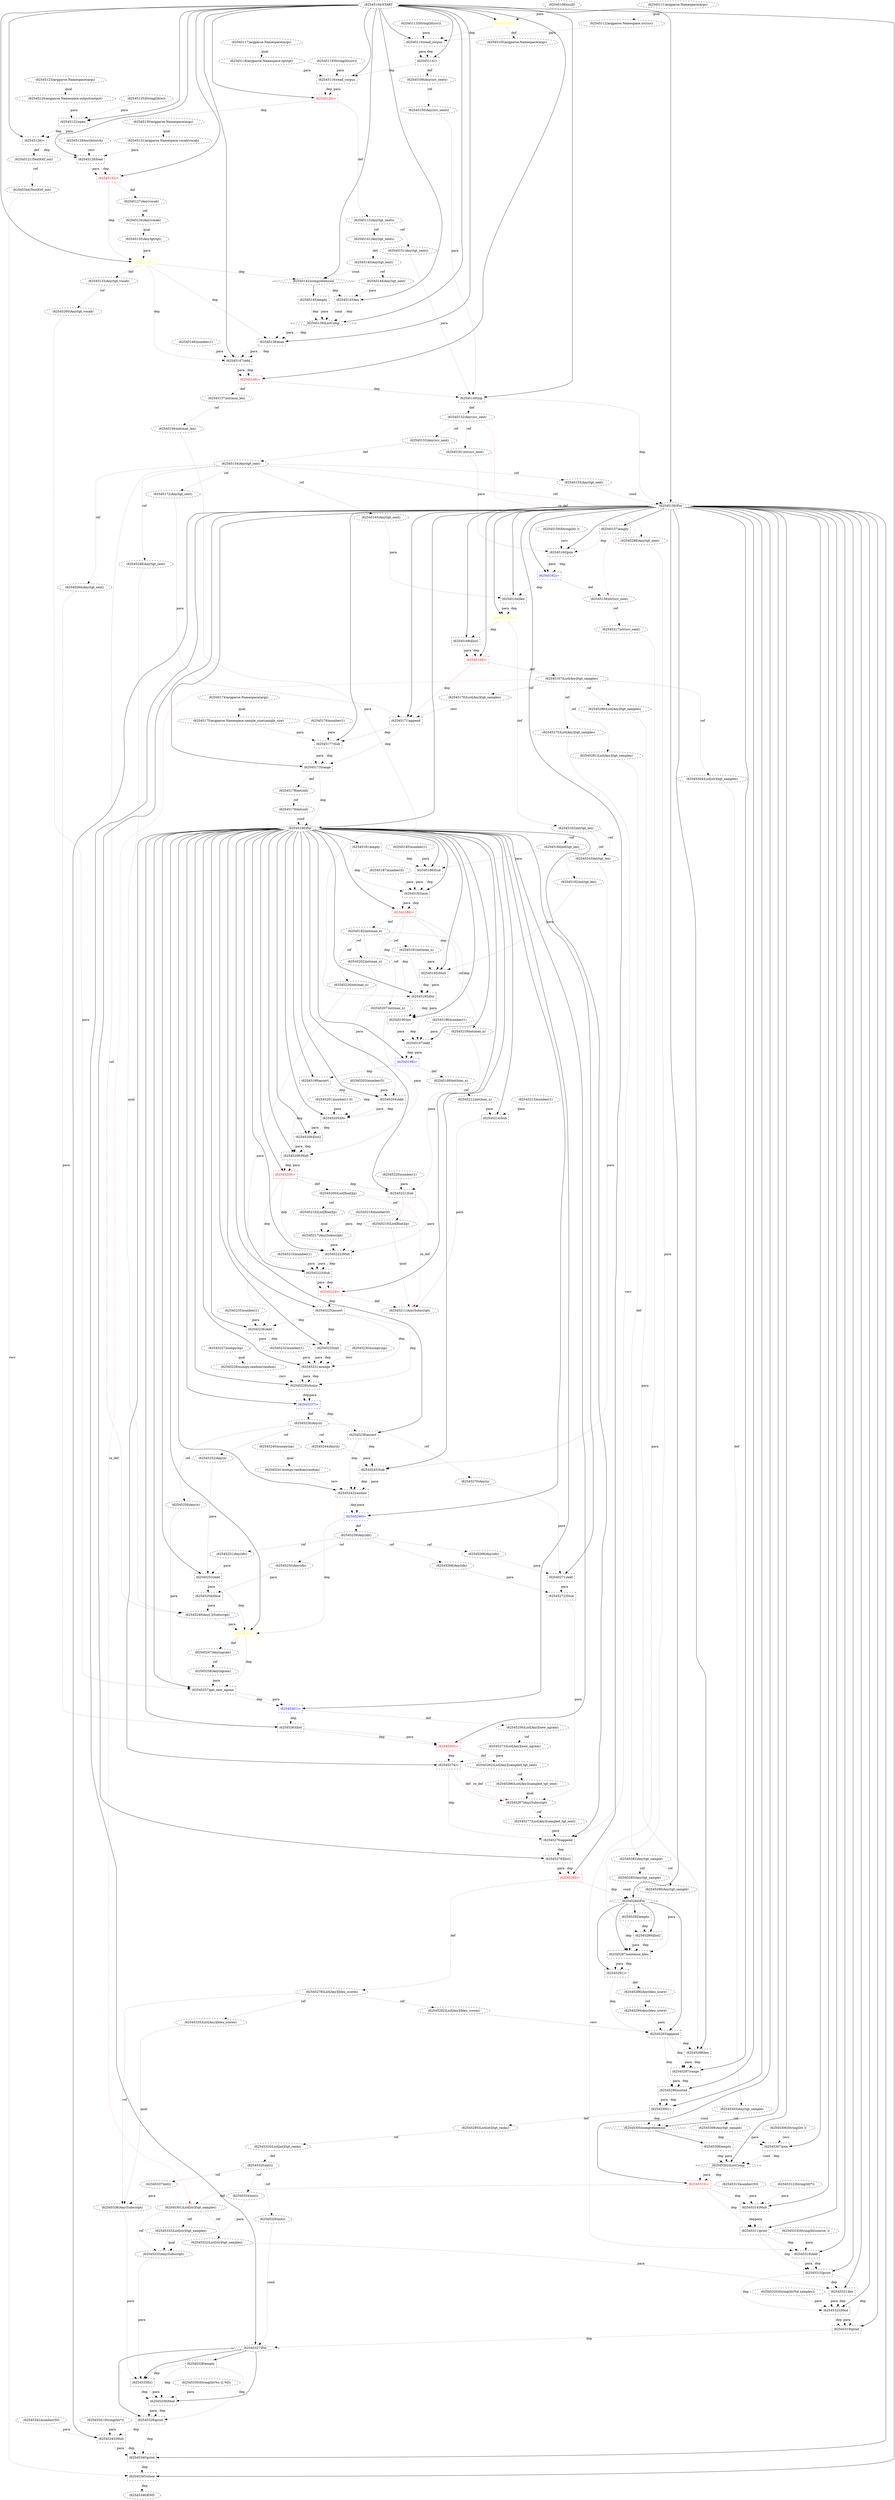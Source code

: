 digraph G {
1 [label="(62545245)Sub" shape=box style=dashed]
2 [label="(62545162)=" shape=box style=dashed color=blue fontcolor=blue]
3 [label="(62545173)range" shape=box style=dashed]
4 [label="(62545172)Any(tgt_sent)" shape=ellipse style=dashed]
5 [label="(62545342)number(50)" shape=ellipse style=dashed]
6 [label="(62545132)=" shape=box style=dashed color=red fontcolor=red]
7 [label="(62545335)List[Any](bleu_scores)" shape=ellipse style=dashed]
8 [label="(62545254)Slice" shape=box style=dashed]
9 [label="(62545322)List[str](tgt_samples)" shape=ellipse style=dashed]
10 [label="(62545124)argparse.Namespace.output(output)" shape=ellipse style=dashed]
11 [label="(62545218)number(0)" shape=ellipse style=dashed]
12 [label="(62545152)Any(src_sent)" shape=ellipse style=dashed]
13 [label="(62545252)Any(n)" shape=ellipse style=dashed]
14 [label="(62545206)[list]" shape=box style=dashed]
15 [label="(62545256)List[Any](new_ngram)" shape=ellipse style=dashed]
16 [label="(62545183)min" shape=box style=dashed]
17 [label="(62545214)Sub" shape=box style=dashed]
18 [label="(62545110)read_corpus" shape=box style=dashed]
19 [label="(62545262)List[Any](sampled_tgt_sent)" shape=ellipse style=dashed]
20 [label="(62545266)List[Any](sampled_tgt_sent)" shape=ellipse style=dashed]
21 [label="(62545163)int(tgt_len)" shape=ellipse style=dashed]
22 [label="(62545290)Any(tgt_sample)" shape=ellipse style=dashed]
23 [label="(62545293)append" shape=box style=dashed]
24 [label="(62545189)int(bias_n)" shape=ellipse style=dashed]
25 [label="(62545168)[list]" shape=box style=dashed]
26 [label="(62545223)Sub" shape=box style=dashed]
27 [label="(62545118)argparse.Namespace.tgt(tgt)" shape=ellipse style=dashed]
28 [label="(62545182)int(max_n)" shape=ellipse style=dashed]
29 [label="(62545280)=" shape=box style=dashed color=red fontcolor=red]
30 [label="(62545235)number(1)" shape=ellipse style=dashed]
31 [label="(62545227)numpy(np)" shape=ellipse style=dashed]
32 [label="(62545193)Mult" shape=box style=dashed]
33 [label="(62545287)sentence_bleu" shape=box style=dashed]
34 [label="(62545292)List[Any](bleu_scores)" shape=ellipse style=dashed]
35 [label="(62545153)Any(src_sent)" shape=ellipse style=dashed]
36 [label="(62545167)List[Any](tgt_samples)" shape=ellipse style=dashed]
37 [label="(62545309)empty" shape=box style=dashed]
38 [label="(62545257)get_new_ngram" shape=box style=dashed]
39 [label="(62545300)=" shape=box style=dashed color=black fontcolor=black]
40 [label="(62545323)Mod" shape=box style=dashed]
41 [label="(62545255)=" shape=box style=dashed color=yellow fontcolor=yellow]
42 [label="(62545272)Slice" shape=box style=dashed]
43 [label="(62545319)print" shape=box style=dashed]
44 [label="(62545261)=" shape=box style=dashed color=blue fontcolor=blue]
45 [label="(62545197)Add" shape=box style=dashed]
46 [label="(62545327)For" shape=diamond style=dashed]
47 [label="(62545338)()" shape=box style=dashed]
48 [label="(62545249)Any[.](Subscript)" shape=ellipse style=dashed]
49 [label="(62545232)number(1)" shape=ellipse style=dashed]
50 [label="(62545188)=" shape=box style=dashed color=red fontcolor=red]
51 [label="(62545165)Any(tgt_sent)" shape=ellipse style=dashed]
52 [label="(62545304)List[str](tgt_samples)" shape=ellipse style=dashed]
53 [label="(62545119)String(lit(src))" shape=ellipse style=dashed]
54 [label="(62545346)END" style=dashed]
55 [label="(62545305)comprehension" shape=diamond style=dashed]
56 [label="(62545294)Any(bleu_score)" shape=ellipse style=dashed]
57 [label="(62545109)Any(src_sents)" shape=ellipse style=dashed]
58 [label="(62545222)Mult" shape=box style=dashed]
59 [label="(62545156)For" shape=diamond style=dashed]
60 [label="(62545312)String(lit(*))" shape=ellipse style=dashed]
61 [label="(62545148)=" shape=box style=dashed color=red fontcolor=red]
62 [label="(62545247)Any(ngram)" shape=ellipse style=dashed]
63 [label="(62545140)Any(tgt_sent)" shape=ellipse style=dashed]
64 [label="(62545321)len" shape=box style=dashed]
65 [label="(62545274)=" shape=box style=dashed color=black fontcolor=black]
66 [label="(62545243)int(tgt_len)" shape=ellipse style=dashed]
67 [label="(62545208)Mult" shape=box style=dashed]
68 [label="(62545317)str(src_sent)" shape=ellipse style=dashed]
69 [label="(62545143)len" shape=box style=dashed]
70 [label="(62545190)int" shape=box style=dashed]
71 [label="(62545334)int(i)" shape=ellipse style=dashed]
72 [label="(62545298)len" shape=box style=dashed]
73 [label="(62545129)load" shape=box style=dashed]
74 [label="(62545340)print" shape=box style=dashed]
75 [label="(62545136)=" shape=box style=dashed color=yellow fontcolor=yellow]
76 [label="(62545123)argparse.Namespace(args)" shape=ellipse style=dashed]
77 [label="(62545177)Sub" shape=box style=dashed]
78 [label="(62545251)Any(idx)" shape=ellipse style=dashed]
79 [label="(62545237)=" shape=box style=dashed color=blue fontcolor=blue]
80 [label="(62545175)argparse.Namespace.sample_size(sample_size)" shape=ellipse style=dashed]
81 [label="(62545241)numpy.random(random)" shape=ellipse style=dashed]
82 [label="(62545279)[list]" shape=box style=dashed]
83 [label="(62545134)Any(vocab)" shape=ellipse style=dashed]
84 [label="(62545117)argparse.Namespace(args)" shape=ellipse style=dashed]
85 [label="(62545339)Mod" shape=box style=dashed]
86 [label="(62545341)String(lit(*))" shape=ellipse style=dashed]
87 [label="(62545313)number(50)" shape=ellipse style=dashed]
88 [label="(62545299)List[Any](tgt_samples)" shape=ellipse style=dashed]
89 [label="(62545315)print" shape=box style=dashed]
90 [label="(62545230)numpy(np)" shape=ellipse style=dashed]
91 [label="(62545286)Any(bleu_score)" shape=ellipse style=dashed]
92 [label="(62545220)number(1)" shape=ellipse style=dashed]
93 [label="(62545106)(null)" shape=ellipse style=dashed]
94 [label="(62545233)int" shape=box style=dashed]
95 [label="(62545216)List[float](p)" shape=ellipse style=dashed]
96 [label="(62545236)Add" shape=box style=dashed]
97 [label="(62545330)String(lit(%s ||| %f))" shape=ellipse style=dashed]
98 [label="(62545224)=" shape=box style=dashed color=red fontcolor=red]
99 [label="(62545263)list" shape=box style=dashed]
100 [label="(62545209)=" shape=box style=dashed color=red fontcolor=red]
101 [label="(62545158)str(src_sent)" shape=ellipse style=dashed]
102 [label="(62545325)int(i)" shape=ellipse style=dashed]
103 [label="(62545291)=" shape=box style=dashed color=black fontcolor=black]
104 [label="(62545336)Any(Subscript)" shape=ellipse style=dashed]
105 [label="(62545297)range" shape=box style=dashed]
106 [label="(62545231)arange" shape=box style=dashed]
107 [label="(62545271)Add" shape=box style=dashed]
108 [label="(62545283)Any(tgt_sample)" shape=ellipse style=dashed]
109 [label="(62545107)=" shape=box style=dashed color=yellow fontcolor=yellow]
110 [label="(62545212)int(bias_n)" shape=ellipse style=dashed]
111 [label="(62545275)List[Any](tgt_samples)" shape=ellipse style=dashed]
112 [label="(62545125)String(lit(w))" shape=ellipse style=dashed color=black fontcolor=black]
113 [label="(62545318)Add" shape=box style=dashed]
114 [label="(62545146)number(1)" shape=ellipse style=dashed]
115 [label="(62545198)=" shape=box style=dashed color=blue fontcolor=blue]
116 [label="(62545213)number(1)" shape=ellipse style=dashed]
117 [label="(62545149)zip" shape=box style=dashed]
118 [label="(62545196)number(1)" shape=ellipse style=dashed]
119 [label="(62545122)open" shape=box style=dashed color=black fontcolor=black]
120 [label="(62545273)List[Any](new_ngram)" shape=ellipse style=dashed]
121 [label="(62545169)=" shape=box style=dashed color=red fontcolor=red]
122 [label="(62545154)Any(tgt_sent)" shape=ellipse style=dashed]
123 [label="(62545201)number(1.0)" shape=ellipse style=dashed]
124 [label="(62545187)number(4)" shape=ellipse style=dashed]
125 [label="(62545229)choice" shape=box style=dashed]
126 [label="(62545191)int(max_n)" shape=ellipse style=dashed]
127 [label="(62545174)argparse.Namespace(args)" shape=ellipse style=dashed]
128 [label="(62545281)List[Any](tgt_samples)" shape=ellipse style=dashed]
129 [label="(62545186)Sub" shape=box style=dashed]
130 [label="(62545248)Any(tgt_sent)" shape=ellipse style=dashed]
131 [label="(62545307)join" shape=box style=dashed]
132 [label="(62545250)Any(idx)" shape=ellipse style=dashed]
133 [label="(62545276)append" shape=box style=dashed]
134 [label="(62545296)sorted" shape=box style=dashed]
135 [label="(62545306)String(lit( ))" shape=ellipse style=dashed]
136 [label="(62545320)String(lit(%d samples))" shape=ellipse style=dashed]
137 [label="(62545138)max" shape=box style=dashed]
138 [label="(62545181)empty" shape=box style=dashed]
139 [label="(62545329)print" shape=box style=dashed]
140 [label="(62545150)Any(src_sents)" shape=ellipse style=dashed]
141 [label="(62545192)int(tgt_len)" shape=ellipse style=dashed]
142 [label="(62545160)join" shape=box style=dashed]
143 [label="(62545195)Div" shape=box style=dashed]
144 [label="(62545170)List[Any](tgt_samples)" shape=ellipse style=dashed]
145 [label="(62545202)int(max_n)" shape=ellipse style=dashed]
146 [label="(62545199)assert" shape=box style=dashed]
147 [label="(62545265)=" shape=box style=dashed color=red fontcolor=red]
148 [label="(62545308)Any(tgt_sample)" shape=ellipse style=dashed]
149 [label="(62545268)Any(idx)" shape=ellipse style=dashed]
150 [label="(62545234)int(max_n)" shape=ellipse style=dashed]
151 [label="(62545127)Any(vocab)" shape=ellipse style=dashed]
152 [label="(62545259)Any(n)" shape=ellipse style=dashed]
153 [label="(62545284)For" shape=diamond style=dashed]
154 [label="(62545264)Any(tgt_sent)" shape=ellipse style=dashed]
155 [label="(62545111)argparse.Namespace(args)" shape=ellipse style=dashed]
156 [label="(62545258)Any(ngram)" shape=ellipse style=dashed]
157 [label="(62545178)int(sid)" shape=ellipse style=dashed]
158 [label="(62545171)append" shape=box style=dashed]
159 [label="(62545277)List[Any](sampled_tgt_sent)" shape=ellipse style=dashed]
160 [label="(62545316)String(lit(source: ))" shape=ellipse style=dashed]
161 [label="(62545144)Any(tgt_sent)" shape=ellipse style=dashed]
162 [label="(62545114)=" shape=box style=dashed color=black fontcolor=black]
163 [label="(62545159)String(lit( ))" shape=ellipse style=dashed]
164 [label="(62545166)=" shape=box style=dashed color=yellow fontcolor=yellow]
165 [label="(62545270)Any(n)" shape=ellipse style=dashed]
166 [label="(62545130)argparse.Namespace(args)" shape=ellipse style=dashed]
167 [label="(62545343)Mult" shape=box style=dashed]
168 [label="(62545288)Any(tgt_sent)" shape=ellipse style=dashed]
169 [label="(62545303)Any(tgt_sample)" shape=ellipse style=dashed]
170 [label="(62545285)empty" shape=box style=dashed]
171 [label="(62545157)empty" shape=box style=dashed]
172 [label="(62545221)Sub" shape=box style=dashed]
173 [label="(62545328)empty" shape=box style=dashed]
174 [label="(62545282)Any(tgt_sample)" shape=ellipse style=dashed]
175 [label="(62545116)read_corpus" shape=box style=dashed]
176 [label="(62545253)Add" shape=box style=dashed]
177 [label="(62545180)For" shape=diamond style=dashed]
178 [label="(62545207)int(max_n)" shape=ellipse style=dashed]
179 [label="(62545217)Any(Subscript)" shape=ellipse style=dashed]
180 [label="(62545326)int(i)" shape=ellipse style=dashed]
181 [label="(62545185)number(1)" shape=ellipse style=dashed]
182 [label="(62545219)int(max_n)" shape=ellipse style=dashed]
183 [label="(62545246)=" shape=box style=dashed color=blue fontcolor=blue]
184 [label="(62545337)int(i)" shape=ellipse style=dashed]
185 [label="(62545310)=" shape=box style=dashed color=red fontcolor=red]
186 [label="(62545278)List[Any](bleu_scores)" shape=ellipse style=dashed]
187 [label="(62545203)number(5)" shape=ellipse style=dashed]
188 [label="(62545164)len" shape=box style=dashed]
189 [label="(62545133)Any(tgt_vocab)" shape=ellipse style=dashed]
190 [label="(62545345)close" shape=box style=dashed color=black fontcolor=black]
191 [label="(62545210)List[float](p)" shape=ellipse style=dashed]
192 [label="(62545242)randint" shape=box style=dashed]
193 [label="(62545344)TextIO(f_out)" shape=ellipse style=dashed color=black fontcolor=black]
194 [label="(62545113)String(lit(src))" shape=ellipse style=dashed]
195 [label="(62545324)List[int](tgt_ranks)" shape=ellipse style=dashed]
196 [label="(62545302)ListComp" shape=diamond style=dashed]
197 [label="(62545205)Div" shape=box style=dashed]
198 [label="(62545239)Any(idx)" shape=ellipse style=dashed]
199 [label="(62545135)Any.tgt(tgt)" shape=ellipse style=dashed]
200 [label="(62545211)Any(Subscript)" shape=ellipse style=dashed]
201 [label="(62545226)Any(n)" shape=ellipse style=dashed]
202 [label="(62545295)List[int](tgt_ranks)" shape=ellipse style=dashed]
203 [label="(62545112)argparse.Namespace.src(src)" shape=ellipse style=dashed]
204 [label="(62545145)empty" shape=box style=dashed]
205 [label="(62545115)Any(tgt_sents)" shape=ellipse style=dashed]
206 [label="(62545137)int(max_len)" shape=ellipse style=dashed]
207 [label="(62545194)int(max_len)" shape=ellipse style=dashed]
208 [label="(62545120)=" shape=box style=dashed color=red fontcolor=red]
209 [label="(62545128)torch(torch)" shape=ellipse style=dashed]
210 [label="(62545139)ListComp" shape=diamond style=dashed]
211 [label="(62545289)[list]" shape=box style=dashed]
212 [label="(62545142)comprehension" shape=diamond style=dashed]
213 [label="(62545314)Mult" shape=box style=dashed]
214 [label="(62545141)Any(tgt_sents)" shape=ellipse style=dashed]
215 [label="(62545260)Any(tgt_vocab)" shape=ellipse style=dashed]
216 [label="(62545333)Any(Subscript)" shape=ellipse style=dashed]
217 [label="(62545147)Add" shape=box style=dashed]
218 [label="(62545131)argparse.Namespace.vocab(vocab)" shape=ellipse style=dashed]
219 [label="(62545155)Any(tgt_sent)" shape=ellipse style=dashed]
220 [label="(62545176)number(1)" shape=ellipse style=dashed]
221 [label="(62545200)List[float](p)" shape=ellipse style=dashed]
222 [label="(62545238)assert" shape=box style=dashed]
223 [label="(62545332)List[str](tgt_samples)" shape=ellipse style=dashed]
224 [label="(62545151)Any(tgt_sents)" shape=ellipse style=dashed]
225 [label="(62545179)int(sid)" shape=ellipse style=dashed]
226 [label="(62545244)Any(n)" shape=ellipse style=dashed]
227 [label="(62545228)numpy.random(random)" shape=ellipse style=dashed]
228 [label="(62545204)Add" shape=box style=dashed]
229 [label="(62545311)print" shape=box style=dashed]
230 [label="(62545161)str(src_sent)" shape=ellipse style=dashed]
231 [label="(62545121)TextIO(f_out)" shape=ellipse style=dashed color=black fontcolor=black]
232 [label="(62545126)=" shape=box style=dashed color=black fontcolor=black]
233 [label="(62545104)START" style=dashed]
234 [label="(62545105)argparse.Namespace(args)" shape=ellipse style=dashed]
235 [label="(62545267)Any(Subscript)" shape=ellipse style=dashed]
236 [label="(62545225)assert" shape=box style=dashed]
237 [label="(62545184)int(tgt_len)" shape=ellipse style=dashed]
238 [label="(62545240)numpy(np)" shape=ellipse style=dashed]
239 [label="(62545269)Any(idx)" shape=ellipse style=dashed]
240 [label="(62545215)number(1)" shape=ellipse style=dashed]
241 [label="(62545301)List[str](tgt_samples)" shape=ellipse style=dashed]
177 -> 1 [label="" style=solid];
66 -> 1 [label="para" style=dotted];
226 -> 1 [label="para" style=dotted];
222 -> 1 [label="dep" style=dotted];
59 -> 2 [label="" style=solid];
142 -> 2 [label="dep" style=dotted];
142 -> 2 [label="para" style=dotted];
59 -> 3 [label="" style=solid];
77 -> 3 [label="dep" style=dotted];
77 -> 3 [label="para" style=dotted];
158 -> 3 [label="dep" style=dotted];
122 -> 4 [label="ref" style=dotted];
233 -> 6 [label="" style=solid];
73 -> 6 [label="dep" style=dotted];
73 -> 6 [label="para" style=dotted];
186 -> 7 [label="ref" style=dotted];
132 -> 8 [label="para" style=dotted];
176 -> 8 [label="para" style=dotted];
241 -> 9 [label="ref" style=dotted];
76 -> 10 [label="qual" style=dotted];
117 -> 12 [label="def" style=dotted];
201 -> 13 [label="ref" style=dotted];
177 -> 14 [label="" style=solid];
197 -> 14 [label="dep" style=dotted];
197 -> 14 [label="para" style=dotted];
44 -> 15 [label="def" style=dotted];
177 -> 16 [label="" style=solid];
129 -> 16 [label="dep" style=dotted];
129 -> 16 [label="para" style=dotted];
124 -> 16 [label="para" style=dotted];
138 -> 16 [label="dep" style=dotted];
177 -> 17 [label="" style=solid];
110 -> 17 [label="para" style=dotted];
116 -> 17 [label="para" style=dotted];
233 -> 18 [label="" style=solid];
203 -> 18 [label="para" style=dotted];
194 -> 18 [label="para" style=dotted];
109 -> 18 [label="dep" style=dotted];
147 -> 19 [label="def" style=dotted];
19 -> 20 [label="ref" style=dotted];
164 -> 21 [label="def" style=dotted];
174 -> 22 [label="ref" style=dotted];
153 -> 23 [label="" style=solid];
34 -> 23 [label="recv" style=dotted];
56 -> 23 [label="para" style=dotted];
103 -> 23 [label="dep" style=dotted];
115 -> 24 [label="def" style=dotted];
59 -> 25 [label="" style=solid];
164 -> 25 [label="dep" style=dotted];
177 -> 26 [label="" style=solid];
240 -> 26 [label="para" style=dotted];
58 -> 26 [label="dep" style=dotted];
58 -> 26 [label="para" style=dotted];
100 -> 26 [label="dep" style=dotted];
84 -> 27 [label="qual" style=dotted];
50 -> 28 [label="def" style=dotted];
59 -> 29 [label="" style=solid];
82 -> 29 [label="dep" style=dotted];
82 -> 29 [label="para" style=dotted];
177 -> 32 [label="" style=solid];
126 -> 32 [label="para" style=dotted];
141 -> 32 [label="para" style=dotted];
50 -> 32 [label="dep" style=dotted];
153 -> 33 [label="" style=solid];
211 -> 33 [label="dep" style=dotted];
211 -> 33 [label="para" style=dotted];
22 -> 33 [label="para" style=dotted];
170 -> 33 [label="dep" style=dotted];
186 -> 34 [label="ref" style=dotted];
12 -> 35 [label="ref" style=dotted];
121 -> 36 [label="def" style=dotted];
55 -> 37 [label="" style=solid];
177 -> 38 [label="" style=solid];
156 -> 38 [label="para" style=dotted];
152 -> 38 [label="para" style=dotted];
215 -> 38 [label="para" style=dotted];
41 -> 38 [label="dep" style=dotted];
59 -> 39 [label="" style=solid];
134 -> 39 [label="dep" style=dotted];
134 -> 39 [label="para" style=dotted];
59 -> 40 [label="" style=solid];
136 -> 40 [label="para" style=dotted];
64 -> 40 [label="dep" style=dotted];
64 -> 40 [label="para" style=dotted];
89 -> 40 [label="dep" style=dotted];
177 -> 41 [label="" style=solid];
176 -> 41 [label="dep" style=dotted];
48 -> 41 [label="para" style=dotted];
183 -> 41 [label="dep" style=dotted];
149 -> 42 [label="para" style=dotted];
107 -> 42 [label="para" style=dotted];
59 -> 43 [label="" style=solid];
40 -> 43 [label="dep" style=dotted];
40 -> 43 [label="para" style=dotted];
89 -> 43 [label="dep" style=dotted];
177 -> 44 [label="" style=solid];
38 -> 44 [label="dep" style=dotted];
38 -> 44 [label="para" style=dotted];
177 -> 45 [label="" style=solid];
70 -> 45 [label="dep" style=dotted];
70 -> 45 [label="para" style=dotted];
118 -> 45 [label="para" style=dotted];
50 -> 45 [label="dep" style=dotted];
59 -> 46 [label="" style=solid];
180 -> 46 [label="cond" style=dotted];
43 -> 46 [label="dep" style=dotted];
46 -> 47 [label="" style=solid];
216 -> 47 [label="para" style=dotted];
104 -> 47 [label="para" style=dotted];
173 -> 47 [label="dep" style=dotted];
130 -> 48 [label="qual" style=dotted];
8 -> 48 [label="para" style=dotted];
122 -> 48 [label="ref" style=dotted];
177 -> 50 [label="" style=solid];
16 -> 50 [label="dep" style=dotted];
16 -> 50 [label="para" style=dotted];
122 -> 51 [label="ref" style=dotted];
36 -> 52 [label="ref" style=dotted];
190 -> 54 [label="dep" style=dotted];
59 -> 55 [label="" style=solid];
169 -> 55 [label="cond" style=dotted];
39 -> 55 [label="dep" style=dotted];
91 -> 56 [label="ref" style=dotted];
162 -> 57 [label="def" style=dotted];
177 -> 58 [label="" style=solid];
179 -> 58 [label="para" style=dotted];
172 -> 58 [label="dep" style=dotted];
172 -> 58 [label="para" style=dotted];
100 -> 58 [label="dep" style=dotted];
233 -> 59 [label="" style=solid];
117 -> 59 [label="dep" style=dotted];
219 -> 59 [label="cond" style=dotted];
233 -> 61 [label="" style=solid];
217 -> 61 [label="dep" style=dotted];
217 -> 61 [label="para" style=dotted];
41 -> 62 [label="def" style=dotted];
214 -> 63 [label="def" style=dotted];
59 -> 64 [label="" style=solid];
9 -> 64 [label="para" style=dotted];
89 -> 64 [label="dep" style=dotted];
177 -> 65 [label="" style=solid];
120 -> 65 [label="para" style=dotted];
147 -> 65 [label="dep" style=dotted];
21 -> 66 [label="ref" style=dotted];
177 -> 67 [label="" style=solid];
14 -> 67 [label="dep" style=dotted];
14 -> 67 [label="para" style=dotted];
178 -> 67 [label="para" style=dotted];
146 -> 67 [label="dep" style=dotted];
101 -> 68 [label="ref" style=dotted];
233 -> 69 [label="" style=solid];
161 -> 69 [label="para" style=dotted];
212 -> 69 [label="dep" style=dotted];
177 -> 70 [label="" style=solid];
143 -> 70 [label="dep" style=dotted];
143 -> 70 [label="para" style=dotted];
50 -> 70 [label="dep" style=dotted];
102 -> 71 [label="ref" style=dotted];
59 -> 72 [label="" style=solid];
88 -> 72 [label="para" style=dotted];
23 -> 72 [label="dep" style=dotted];
233 -> 73 [label="" style=solid];
209 -> 73 [label="recv" style=dotted];
218 -> 73 [label="para" style=dotted];
232 -> 73 [label="dep" style=dotted];
59 -> 74 [label="" style=solid];
167 -> 74 [label="dep" style=dotted];
167 -> 74 [label="para" style=dotted];
139 -> 74 [label="dep" style=dotted];
233 -> 75 [label="" style=solid];
199 -> 75 [label="para" style=dotted];
6 -> 75 [label="dep" style=dotted];
59 -> 77 [label="" style=solid];
80 -> 77 [label="para" style=dotted];
220 -> 77 [label="para" style=dotted];
158 -> 77 [label="dep" style=dotted];
198 -> 78 [label="ref" style=dotted];
177 -> 79 [label="" style=solid];
125 -> 79 [label="dep" style=dotted];
125 -> 79 [label="para" style=dotted];
127 -> 80 [label="qual" style=dotted];
238 -> 81 [label="qual" style=dotted];
59 -> 82 [label="" style=solid];
133 -> 82 [label="dep" style=dotted];
151 -> 83 [label="ref" style=dotted];
46 -> 85 [label="" style=solid];
97 -> 85 [label="para" style=dotted];
47 -> 85 [label="dep" style=dotted];
47 -> 85 [label="para" style=dotted];
173 -> 85 [label="dep" style=dotted];
36 -> 88 [label="ref" style=dotted];
59 -> 89 [label="" style=solid];
113 -> 89 [label="dep" style=dotted];
113 -> 89 [label="para" style=dotted];
229 -> 89 [label="dep" style=dotted];
103 -> 91 [label="def" style=dotted];
177 -> 94 [label="" style=solid];
96 -> 94 [label="dep" style=dotted];
96 -> 94 [label="para" style=dotted];
236 -> 94 [label="dep" style=dotted];
221 -> 95 [label="ref" style=dotted];
177 -> 96 [label="" style=solid];
150 -> 96 [label="para" style=dotted];
30 -> 96 [label="para" style=dotted];
236 -> 96 [label="dep" style=dotted];
177 -> 98 [label="" style=solid];
26 -> 98 [label="dep" style=dotted];
26 -> 98 [label="para" style=dotted];
177 -> 99 [label="" style=solid];
154 -> 99 [label="para" style=dotted];
44 -> 99 [label="dep" style=dotted];
177 -> 100 [label="" style=solid];
67 -> 100 [label="dep" style=dotted];
67 -> 100 [label="para" style=dotted];
2 -> 101 [label="def" style=dotted];
12 -> 101 [label="re_def" style=dotted color=red];
195 -> 102 [label="def" style=dotted];
153 -> 103 [label="" style=solid];
33 -> 103 [label="dep" style=dotted];
33 -> 103 [label="para" style=dotted];
7 -> 104 [label="qual" style=dotted];
184 -> 104 [label="para" style=dotted];
186 -> 104 [label="ref" style=dotted];
59 -> 105 [label="" style=solid];
72 -> 105 [label="dep" style=dotted];
72 -> 105 [label="para" style=dotted];
23 -> 105 [label="dep" style=dotted];
177 -> 106 [label="" style=solid];
90 -> 106 [label="recv" style=dotted];
49 -> 106 [label="para" style=dotted];
94 -> 106 [label="dep" style=dotted];
94 -> 106 [label="para" style=dotted];
236 -> 106 [label="dep" style=dotted];
177 -> 107 [label="" style=solid];
239 -> 107 [label="para" style=dotted];
165 -> 107 [label="para" style=dotted];
174 -> 108 [label="ref" style=dotted];
233 -> 109 [label="" style=solid];
93 -> 109 [label="para" style=dotted];
24 -> 110 [label="ref" style=dotted];
36 -> 111 [label="ref" style=dotted];
59 -> 113 [label="" style=solid];
160 -> 113 [label="para" style=dotted];
68 -> 113 [label="para" style=dotted];
229 -> 113 [label="dep" style=dotted];
177 -> 115 [label="" style=solid];
45 -> 115 [label="dep" style=dotted];
45 -> 115 [label="para" style=dotted];
233 -> 117 [label="" style=solid];
140 -> 117 [label="para" style=dotted];
224 -> 117 [label="para" style=dotted];
61 -> 117 [label="dep" style=dotted];
233 -> 119 [label="" style=solid];
10 -> 119 [label="para" style=dotted];
112 -> 119 [label="para" style=dotted];
208 -> 119 [label="dep" style=dotted];
15 -> 120 [label="ref" style=dotted];
59 -> 121 [label="" style=solid];
25 -> 121 [label="dep" style=dotted];
25 -> 121 [label="para" style=dotted];
35 -> 122 [label="def" style=dotted];
177 -> 125 [label="" style=solid];
227 -> 125 [label="recv" style=dotted];
106 -> 125 [label="dep" style=dotted];
106 -> 125 [label="para" style=dotted];
236 -> 125 [label="dep" style=dotted];
28 -> 126 [label="ref" style=dotted];
36 -> 128 [label="ref" style=dotted];
177 -> 129 [label="" style=solid];
237 -> 129 [label="para" style=dotted];
181 -> 129 [label="para" style=dotted];
138 -> 129 [label="dep" style=dotted];
122 -> 130 [label="ref" style=dotted];
59 -> 131 [label="" style=solid];
135 -> 131 [label="recv" style=dotted];
148 -> 131 [label="para" style=dotted];
55 -> 131 [label="dep" style=dotted];
198 -> 132 [label="ref" style=dotted];
177 -> 133 [label="" style=solid];
111 -> 133 [label="recv" style=dotted];
159 -> 133 [label="para" style=dotted];
65 -> 133 [label="dep" style=dotted];
59 -> 134 [label="" style=solid];
105 -> 134 [label="dep" style=dotted];
105 -> 134 [label="para" style=dotted];
23 -> 134 [label="dep" style=dotted];
233 -> 137 [label="" style=solid];
210 -> 137 [label="dep" style=dotted];
210 -> 137 [label="para" style=dotted];
75 -> 137 [label="dep" style=dotted];
177 -> 138 [label="" style=solid];
46 -> 139 [label="" style=solid];
85 -> 139 [label="dep" style=dotted];
85 -> 139 [label="para" style=dotted];
173 -> 139 [label="dep" style=dotted];
57 -> 140 [label="ref" style=dotted];
21 -> 141 [label="ref" style=dotted];
59 -> 142 [label="" style=solid];
163 -> 142 [label="recv" style=dotted];
230 -> 142 [label="para" style=dotted];
171 -> 142 [label="dep" style=dotted];
177 -> 143 [label="" style=solid];
32 -> 143 [label="dep" style=dotted];
32 -> 143 [label="para" style=dotted];
207 -> 143 [label="para" style=dotted];
50 -> 143 [label="dep" style=dotted];
36 -> 144 [label="ref" style=dotted];
28 -> 145 [label="ref" style=dotted];
177 -> 146 [label="" style=solid];
115 -> 146 [label="dep" style=dotted];
177 -> 147 [label="" style=solid];
99 -> 147 [label="dep" style=dotted];
99 -> 147 [label="para" style=dotted];
169 -> 148 [label="ref" style=dotted];
198 -> 149 [label="ref" style=dotted];
28 -> 150 [label="ref" style=dotted];
6 -> 151 [label="def" style=dotted];
201 -> 152 [label="ref" style=dotted];
59 -> 153 [label="" style=solid];
108 -> 153 [label="cond" style=dotted];
29 -> 153 [label="dep" style=dotted];
122 -> 154 [label="ref" style=dotted];
62 -> 156 [label="ref" style=dotted];
3 -> 157 [label="def" style=dotted];
59 -> 158 [label="" style=solid];
144 -> 158 [label="recv" style=dotted];
4 -> 158 [label="para" style=dotted];
121 -> 158 [label="dep" style=dotted];
235 -> 159 [label="ref" style=dotted];
63 -> 161 [label="ref" style=dotted];
233 -> 162 [label="" style=solid];
18 -> 162 [label="dep" style=dotted];
18 -> 162 [label="para" style=dotted];
59 -> 164 [label="" style=solid];
188 -> 164 [label="dep" style=dotted];
188 -> 164 [label="para" style=dotted];
201 -> 165 [label="ref" style=dotted];
59 -> 167 [label="" style=solid];
86 -> 167 [label="para" style=dotted];
5 -> 167 [label="para" style=dotted];
139 -> 167 [label="dep" style=dotted];
122 -> 168 [label="ref" style=dotted];
52 -> 169 [label="def" style=dotted];
153 -> 170 [label="" style=solid];
59 -> 171 [label="" style=solid];
177 -> 172 [label="" style=solid];
182 -> 172 [label="para" style=dotted];
92 -> 172 [label="para" style=dotted];
100 -> 172 [label="dep" style=dotted];
46 -> 173 [label="" style=solid];
128 -> 174 [label="def" style=dotted];
233 -> 175 [label="" style=solid];
27 -> 175 [label="para" style=dotted];
53 -> 175 [label="para" style=dotted];
162 -> 175 [label="dep" style=dotted];
177 -> 176 [label="" style=solid];
78 -> 176 [label="para" style=dotted];
13 -> 176 [label="para" style=dotted];
59 -> 177 [label="" style=solid];
3 -> 177 [label="dep" style=dotted];
225 -> 177 [label="cond" style=dotted];
28 -> 178 [label="ref" style=dotted];
95 -> 179 [label="qual" style=dotted];
11 -> 179 [label="para" style=dotted];
102 -> 180 [label="ref" style=dotted];
28 -> 182 [label="ref" style=dotted];
177 -> 183 [label="" style=solid];
192 -> 183 [label="dep" style=dotted];
192 -> 183 [label="para" style=dotted];
102 -> 184 [label="ref" style=dotted];
59 -> 185 [label="" style=solid];
196 -> 185 [label="dep" style=dotted];
196 -> 185 [label="para" style=dotted];
29 -> 186 [label="def" style=dotted];
59 -> 188 [label="" style=solid];
51 -> 188 [label="para" style=dotted];
2 -> 188 [label="dep" style=dotted];
75 -> 189 [label="def" style=dotted];
233 -> 190 [label="" style=solid];
193 -> 190 [label="recv" style=dotted];
74 -> 190 [label="dep" style=dotted];
221 -> 191 [label="ref" style=dotted];
177 -> 192 [label="" style=solid];
81 -> 192 [label="recv" style=dotted];
1 -> 192 [label="dep" style=dotted];
1 -> 192 [label="para" style=dotted];
222 -> 192 [label="dep" style=dotted];
231 -> 193 [label="ref" style=dotted];
202 -> 195 [label="ref" style=dotted];
59 -> 196 [label="" style=solid];
131 -> 196 [label="dep" style=dotted];
131 -> 196 [label="cond" style=dotted];
37 -> 196 [label="dep" style=dotted];
37 -> 196 [label="para" style=dotted];
177 -> 197 [label="" style=solid];
123 -> 197 [label="para" style=dotted];
228 -> 197 [label="dep" style=dotted];
228 -> 197 [label="para" style=dotted];
146 -> 197 [label="dep" style=dotted];
183 -> 198 [label="def" style=dotted];
83 -> 199 [label="qual" style=dotted];
191 -> 200 [label="qual" style=dotted];
17 -> 200 [label="para" style=dotted];
98 -> 200 [label="def" style=dotted];
221 -> 200 [label="re_def" style=dotted color=red];
79 -> 201 [label="def" style=dotted];
39 -> 202 [label="def" style=dotted];
155 -> 203 [label="qual" style=dotted];
212 -> 204 [label="" style=solid];
208 -> 205 [label="def" style=dotted];
61 -> 206 [label="def" style=dotted];
206 -> 207 [label="ref" style=dotted];
233 -> 208 [label="" style=solid];
175 -> 208 [label="dep" style=dotted];
175 -> 208 [label="para" style=dotted];
233 -> 210 [label="" style=solid];
69 -> 210 [label="dep" style=dotted];
69 -> 210 [label="cond" style=dotted];
204 -> 210 [label="dep" style=dotted];
204 -> 210 [label="para" style=dotted];
153 -> 211 [label="" style=solid];
168 -> 211 [label="para" style=dotted];
170 -> 211 [label="dep" style=dotted];
233 -> 212 [label="" style=solid];
63 -> 212 [label="cond" style=dotted];
75 -> 212 [label="dep" style=dotted];
59 -> 213 [label="" style=solid];
60 -> 213 [label="para" style=dotted];
87 -> 213 [label="para" style=dotted];
185 -> 213 [label="dep" style=dotted];
205 -> 214 [label="ref" style=dotted];
189 -> 215 [label="ref" style=dotted];
223 -> 216 [label="qual" style=dotted];
71 -> 216 [label="para" style=dotted];
241 -> 216 [label="ref" style=dotted];
233 -> 217 [label="" style=solid];
137 -> 217 [label="dep" style=dotted];
137 -> 217 [label="para" style=dotted];
114 -> 217 [label="para" style=dotted];
75 -> 217 [label="dep" style=dotted];
166 -> 218 [label="qual" style=dotted];
122 -> 219 [label="ref" style=dotted];
100 -> 221 [label="def" style=dotted];
177 -> 222 [label="" style=solid];
79 -> 222 [label="dep" style=dotted];
241 -> 223 [label="ref" style=dotted];
205 -> 224 [label="ref" style=dotted];
157 -> 225 [label="ref" style=dotted];
201 -> 226 [label="ref" style=dotted];
31 -> 227 [label="qual" style=dotted];
177 -> 228 [label="" style=solid];
145 -> 228 [label="para" style=dotted];
187 -> 228 [label="para" style=dotted];
146 -> 228 [label="dep" style=dotted];
59 -> 229 [label="" style=solid];
213 -> 229 [label="dep" style=dotted];
213 -> 229 [label="para" style=dotted];
185 -> 229 [label="dep" style=dotted];
12 -> 230 [label="ref" style=dotted];
232 -> 231 [label="def" style=dotted];
233 -> 232 [label="" style=solid];
119 -> 232 [label="dep" style=dotted];
119 -> 232 [label="para" style=dotted];
109 -> 234 [label="def" style=dotted];
20 -> 235 [label="qual" style=dotted];
42 -> 235 [label="para" style=dotted];
65 -> 235 [label="def" style=dotted];
19 -> 235 [label="re_def" style=dotted color=red];
177 -> 236 [label="" style=solid];
98 -> 236 [label="dep" style=dotted];
21 -> 237 [label="ref" style=dotted];
198 -> 239 [label="ref" style=dotted];
185 -> 241 [label="def" style=dotted];
36 -> 241 [label="re_def" style=dotted color=red];
}
